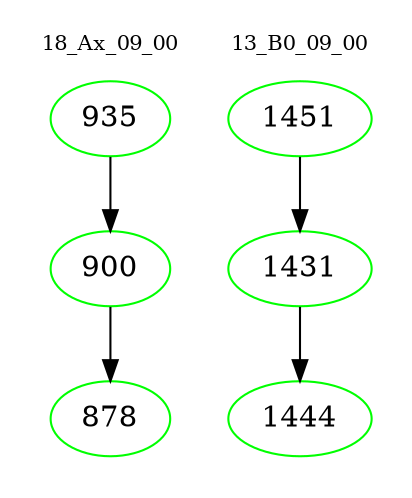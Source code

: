 digraph{
subgraph cluster_0 {
color = white
label = "18_Ax_09_00";
fontsize=10;
T0_935 [label="935", color="green"]
T0_935 -> T0_900 [color="black"]
T0_900 [label="900", color="green"]
T0_900 -> T0_878 [color="black"]
T0_878 [label="878", color="green"]
}
subgraph cluster_1 {
color = white
label = "13_B0_09_00";
fontsize=10;
T1_1451 [label="1451", color="green"]
T1_1451 -> T1_1431 [color="black"]
T1_1431 [label="1431", color="green"]
T1_1431 -> T1_1444 [color="black"]
T1_1444 [label="1444", color="green"]
}
}
